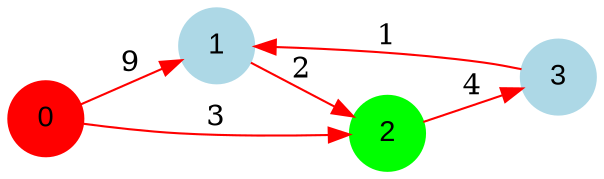 digraph graphe {
rankdir = LR;
edge [color=red];
0 [fontname="Arial", shape = circle, color=red, style=filled];
1 [fontname="Arial", shape = circle, color=lightblue, style=filled];
2 [fontname="Arial", shape = circle, color=green, style=filled];
3 [fontname="Arial", shape = circle, color=lightblue, style=filled];
	0  ->  1 [label = "9"];
	0  ->  2 [label = "3"];
	1  ->  2 [label = "2"];
	2  ->  3 [label = "4"];
	3  ->  1 [label = "1"];
}